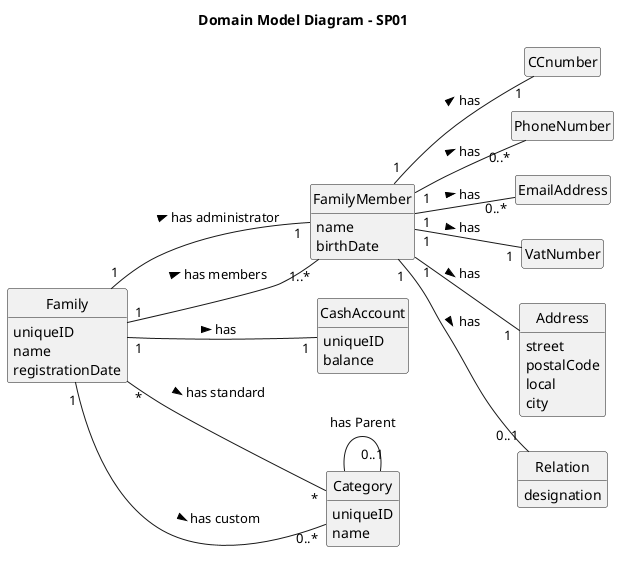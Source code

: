 @startuml

hide empty members
hide circles
left to right direction
title Domain Model Diagram - SP01

class Family {
uniqueID
name
registrationDate
}

class FamilyMember {
name
birthDate
}

class CCnumber {
}

class PhoneNumber {
}

class EmailAddress {
}

class VatNumber {
}

class Address {
street
postalCode
local
city
}

class CashAccount {
uniqueID
balance
}

class Relation {
designation
}

class Category {
uniqueID
name
}

Family "*" -- "*" Category : \n\nhas standard >
Family "1" -- "0..*" Category : \n\nhas custom >
Family "1" -- "1" CashAccount : has >
Family "1" -- "1" FamilyMember : has administrator >
Family "1" -- "1..*" FamilyMember : has members >
FamilyMember "1" -- "0..1" Relation : has >
FamilyMember "1" -- "1" CCnumber : has >
FamilyMember "1" -- "0..*" PhoneNumber : has >
FamilyMember "1" -- "0..*" EmailAddress : has >
FamilyMember "1" -- "1" VatNumber : has >
FamilyMember "1" -- "1" Address : has >
Category -- "0..1" Category : has Parent

@enduml